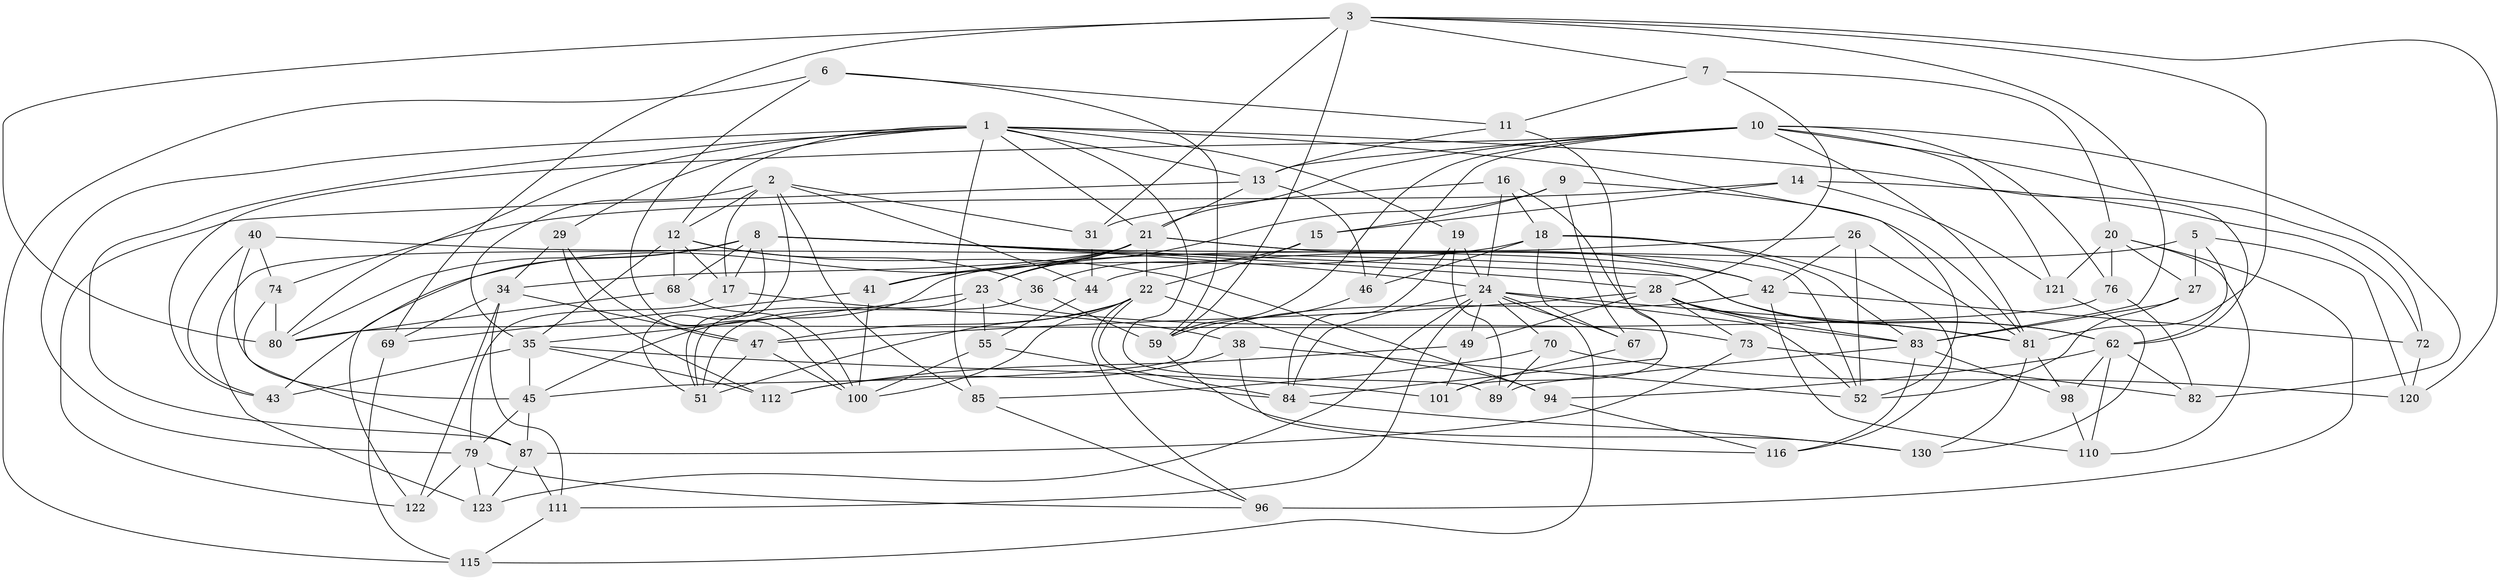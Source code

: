 // original degree distribution, {4: 1.0}
// Generated by graph-tools (version 1.1) at 2025/21/03/04/25 18:21:00]
// undirected, 78 vertices, 206 edges
graph export_dot {
graph [start="1"]
  node [color=gray90,style=filled];
  1 [super="+58+125+4"];
  2 [super="+37+86"];
  3 [super="+61"];
  5;
  6;
  7;
  8 [super="+114+131+25"];
  9;
  10 [super="+33+78"];
  11;
  12 [super="+32+30"];
  13 [super="+50"];
  14;
  15;
  16;
  17 [super="+99"];
  18 [super="+103"];
  19;
  20 [super="+48"];
  21 [super="+39+57"];
  22 [super="+63"];
  23 [super="+92"];
  24 [super="+109+53"];
  26;
  27;
  28 [super="+56+91"];
  29;
  31;
  34 [super="+54"];
  35 [super="+127+102"];
  36;
  38;
  40;
  41;
  42 [super="+106"];
  43;
  44;
  45 [super="+75"];
  46;
  47 [super="+97"];
  49;
  51 [super="+77"];
  52 [super="+93"];
  55;
  59 [super="+66"];
  62 [super="+65+117"];
  67;
  68;
  69;
  70;
  72;
  73;
  74;
  76;
  79 [super="+107"];
  80 [super="+126"];
  81 [super="+95+113"];
  82;
  83 [super="+119+129"];
  84 [super="+124"];
  85;
  87 [super="+90"];
  89;
  94;
  96;
  98;
  100 [super="+118"];
  101;
  110;
  111;
  112;
  115;
  116;
  120;
  121;
  122;
  123;
  130;
  1 -- 89;
  1 -- 52;
  1 -- 12;
  1 -- 19;
  1 -- 87;
  1 -- 29;
  1 -- 21;
  1 -- 85;
  1 -- 13;
  1 -- 80;
  1 -- 62;
  1 -- 79;
  2 -- 31;
  2 -- 17;
  2 -- 12;
  2 -- 85;
  2 -- 35 [weight=2];
  2 -- 44;
  2 -- 51;
  3 -- 31;
  3 -- 69;
  3 -- 80;
  3 -- 7;
  3 -- 120;
  3 -- 59;
  3 -- 81;
  3 -- 83;
  5 -- 62;
  5 -- 120;
  5 -- 27;
  5 -- 44;
  6 -- 11;
  6 -- 59;
  6 -- 115;
  6 -- 100;
  7 -- 11;
  7 -- 20;
  7 -- 28;
  8 -- 122;
  8 -- 123;
  8 -- 51;
  8 -- 80;
  8 -- 28;
  8 -- 42;
  8 -- 68;
  8 -- 81;
  8 -- 17;
  8 -- 24;
  9 -- 67;
  9 -- 81;
  9 -- 15;
  9 -- 23;
  10 -- 43;
  10 -- 81;
  10 -- 59;
  10 -- 82;
  10 -- 21;
  10 -- 72;
  10 -- 121;
  10 -- 76;
  10 -- 13;
  10 -- 46;
  11 -- 84;
  11 -- 13;
  12 -- 36;
  12 -- 94;
  12 -- 68;
  12 -- 17 [weight=2];
  12 -- 35;
  13 -- 46;
  13 -- 122;
  13 -- 21;
  14 -- 121;
  14 -- 15;
  14 -- 72;
  14 -- 74;
  15 -- 36;
  15 -- 22;
  16 -- 24;
  16 -- 31;
  16 -- 101;
  16 -- 18;
  17 -- 38;
  17 -- 79;
  18 -- 116;
  18 -- 41;
  18 -- 67;
  18 -- 46;
  18 -- 83;
  19 -- 89;
  19 -- 84;
  19 -- 24;
  20 -- 27;
  20 -- 110;
  20 -- 76;
  20 -- 96;
  20 -- 121;
  21 -- 43;
  21 -- 42;
  21 -- 34;
  21 -- 22;
  21 -- 23;
  21 -- 41;
  21 -- 52;
  22 -- 84;
  22 -- 100;
  22 -- 96;
  22 -- 51;
  22 -- 47;
  22 -- 94;
  23 -- 51;
  23 -- 73;
  23 -- 55;
  23 -- 35;
  24 -- 115;
  24 -- 83;
  24 -- 84;
  24 -- 111;
  24 -- 67;
  24 -- 70;
  24 -- 49;
  24 -- 81;
  24 -- 123;
  26 -- 42;
  26 -- 81;
  26 -- 45;
  26 -- 52;
  27 -- 83;
  27 -- 52;
  28 -- 49;
  28 -- 52;
  28 -- 73;
  28 -- 47;
  28 -- 62;
  28 -- 83;
  29 -- 34;
  29 -- 112;
  29 -- 47;
  31 -- 44;
  34 -- 69;
  34 -- 122;
  34 -- 111;
  34 -- 47;
  35 -- 45;
  35 -- 101;
  35 -- 112;
  35 -- 43;
  36 -- 59;
  36 -- 51;
  38 -- 52;
  38 -- 116;
  38 -- 112;
  40 -- 74;
  40 -- 43;
  40 -- 45;
  40 -- 62;
  41 -- 69;
  41 -- 100;
  42 -- 110;
  42 -- 72;
  42 -- 45;
  44 -- 55;
  45 -- 79;
  45 -- 87;
  46 -- 59;
  47 -- 51;
  47 -- 100;
  49 -- 112;
  49 -- 101;
  55 -- 84;
  55 -- 100;
  59 -- 130;
  62 -- 82;
  62 -- 98;
  62 -- 110;
  62 -- 94;
  67 -- 101;
  68 -- 100;
  68 -- 80;
  69 -- 115;
  70 -- 85;
  70 -- 89;
  70 -- 120;
  72 -- 120;
  73 -- 82;
  73 -- 87;
  74 -- 87;
  74 -- 80;
  76 -- 82;
  76 -- 80;
  79 -- 123;
  79 -- 96;
  79 -- 122;
  81 -- 98;
  81 -- 130;
  83 -- 116;
  83 -- 98;
  83 -- 89;
  84 -- 130;
  85 -- 96;
  87 -- 123;
  87 -- 111;
  94 -- 116;
  98 -- 110;
  111 -- 115;
  121 -- 130;
}
